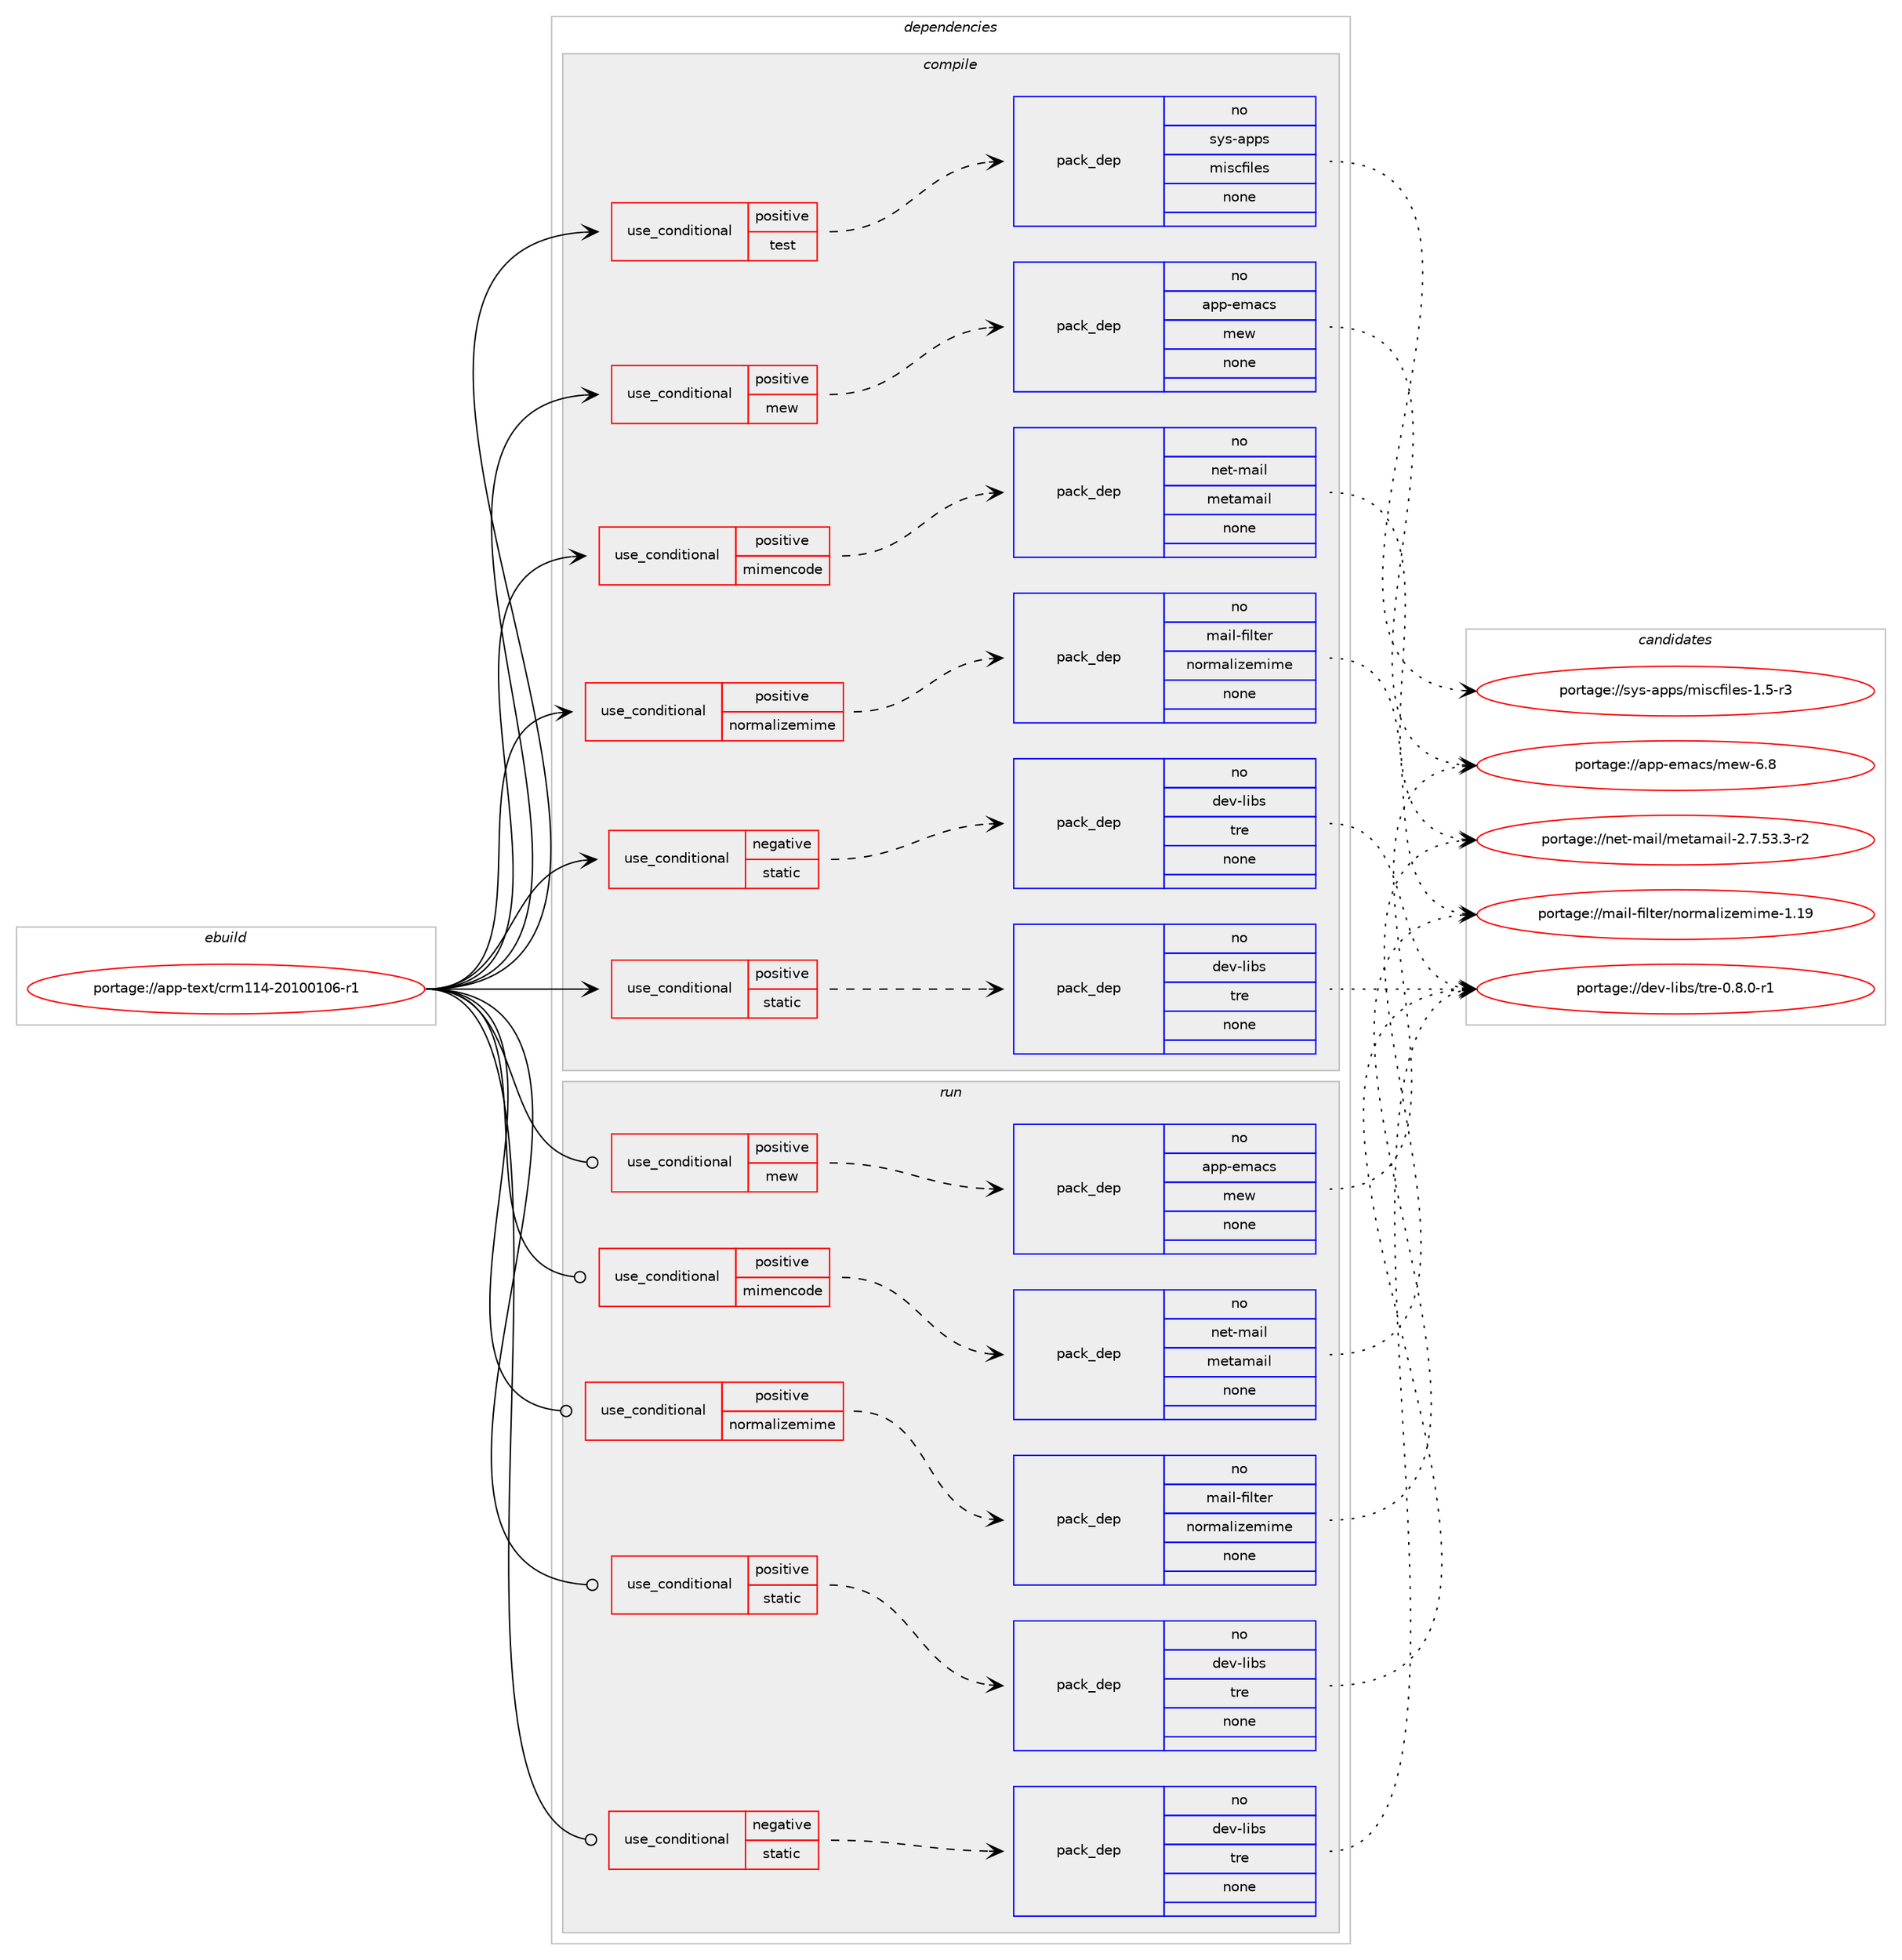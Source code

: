 digraph prolog {

# *************
# Graph options
# *************

newrank=true;
concentrate=true;
compound=true;
graph [rankdir=LR,fontname=Helvetica,fontsize=10,ranksep=1.5];#, ranksep=2.5, nodesep=0.2];
edge  [arrowhead=vee];
node  [fontname=Helvetica,fontsize=10];

# **********
# The ebuild
# **********

subgraph cluster_leftcol {
color=gray;
label=<<i>ebuild</i>>;
id [label="portage://app-text/crm114-20100106-r1", color=red, width=4, href="../app-text/crm114-20100106-r1.svg"];
}

# ****************
# The dependencies
# ****************

subgraph cluster_midcol {
color=gray;
label=<<i>dependencies</i>>;
subgraph cluster_compile {
fillcolor="#eeeeee";
style=filled;
label=<<i>compile</i>>;
subgraph cond140530 {
dependency598535 [label=<<TABLE BORDER="0" CELLBORDER="1" CELLSPACING="0" CELLPADDING="4"><TR><TD ROWSPAN="3" CELLPADDING="10">use_conditional</TD></TR><TR><TD>negative</TD></TR><TR><TD>static</TD></TR></TABLE>>, shape=none, color=red];
subgraph pack450020 {
dependency598536 [label=<<TABLE BORDER="0" CELLBORDER="1" CELLSPACING="0" CELLPADDING="4" WIDTH="220"><TR><TD ROWSPAN="6" CELLPADDING="30">pack_dep</TD></TR><TR><TD WIDTH="110">no</TD></TR><TR><TD>dev-libs</TD></TR><TR><TD>tre</TD></TR><TR><TD>none</TD></TR><TR><TD></TD></TR></TABLE>>, shape=none, color=blue];
}
dependency598535:e -> dependency598536:w [weight=20,style="dashed",arrowhead="vee"];
}
id:e -> dependency598535:w [weight=20,style="solid",arrowhead="vee"];
subgraph cond140531 {
dependency598537 [label=<<TABLE BORDER="0" CELLBORDER="1" CELLSPACING="0" CELLPADDING="4"><TR><TD ROWSPAN="3" CELLPADDING="10">use_conditional</TD></TR><TR><TD>positive</TD></TR><TR><TD>mew</TD></TR></TABLE>>, shape=none, color=red];
subgraph pack450021 {
dependency598538 [label=<<TABLE BORDER="0" CELLBORDER="1" CELLSPACING="0" CELLPADDING="4" WIDTH="220"><TR><TD ROWSPAN="6" CELLPADDING="30">pack_dep</TD></TR><TR><TD WIDTH="110">no</TD></TR><TR><TD>app-emacs</TD></TR><TR><TD>mew</TD></TR><TR><TD>none</TD></TR><TR><TD></TD></TR></TABLE>>, shape=none, color=blue];
}
dependency598537:e -> dependency598538:w [weight=20,style="dashed",arrowhead="vee"];
}
id:e -> dependency598537:w [weight=20,style="solid",arrowhead="vee"];
subgraph cond140532 {
dependency598539 [label=<<TABLE BORDER="0" CELLBORDER="1" CELLSPACING="0" CELLPADDING="4"><TR><TD ROWSPAN="3" CELLPADDING="10">use_conditional</TD></TR><TR><TD>positive</TD></TR><TR><TD>mimencode</TD></TR></TABLE>>, shape=none, color=red];
subgraph pack450022 {
dependency598540 [label=<<TABLE BORDER="0" CELLBORDER="1" CELLSPACING="0" CELLPADDING="4" WIDTH="220"><TR><TD ROWSPAN="6" CELLPADDING="30">pack_dep</TD></TR><TR><TD WIDTH="110">no</TD></TR><TR><TD>net-mail</TD></TR><TR><TD>metamail</TD></TR><TR><TD>none</TD></TR><TR><TD></TD></TR></TABLE>>, shape=none, color=blue];
}
dependency598539:e -> dependency598540:w [weight=20,style="dashed",arrowhead="vee"];
}
id:e -> dependency598539:w [weight=20,style="solid",arrowhead="vee"];
subgraph cond140533 {
dependency598541 [label=<<TABLE BORDER="0" CELLBORDER="1" CELLSPACING="0" CELLPADDING="4"><TR><TD ROWSPAN="3" CELLPADDING="10">use_conditional</TD></TR><TR><TD>positive</TD></TR><TR><TD>normalizemime</TD></TR></TABLE>>, shape=none, color=red];
subgraph pack450023 {
dependency598542 [label=<<TABLE BORDER="0" CELLBORDER="1" CELLSPACING="0" CELLPADDING="4" WIDTH="220"><TR><TD ROWSPAN="6" CELLPADDING="30">pack_dep</TD></TR><TR><TD WIDTH="110">no</TD></TR><TR><TD>mail-filter</TD></TR><TR><TD>normalizemime</TD></TR><TR><TD>none</TD></TR><TR><TD></TD></TR></TABLE>>, shape=none, color=blue];
}
dependency598541:e -> dependency598542:w [weight=20,style="dashed",arrowhead="vee"];
}
id:e -> dependency598541:w [weight=20,style="solid",arrowhead="vee"];
subgraph cond140534 {
dependency598543 [label=<<TABLE BORDER="0" CELLBORDER="1" CELLSPACING="0" CELLPADDING="4"><TR><TD ROWSPAN="3" CELLPADDING="10">use_conditional</TD></TR><TR><TD>positive</TD></TR><TR><TD>static</TD></TR></TABLE>>, shape=none, color=red];
subgraph pack450024 {
dependency598544 [label=<<TABLE BORDER="0" CELLBORDER="1" CELLSPACING="0" CELLPADDING="4" WIDTH="220"><TR><TD ROWSPAN="6" CELLPADDING="30">pack_dep</TD></TR><TR><TD WIDTH="110">no</TD></TR><TR><TD>dev-libs</TD></TR><TR><TD>tre</TD></TR><TR><TD>none</TD></TR><TR><TD></TD></TR></TABLE>>, shape=none, color=blue];
}
dependency598543:e -> dependency598544:w [weight=20,style="dashed",arrowhead="vee"];
}
id:e -> dependency598543:w [weight=20,style="solid",arrowhead="vee"];
subgraph cond140535 {
dependency598545 [label=<<TABLE BORDER="0" CELLBORDER="1" CELLSPACING="0" CELLPADDING="4"><TR><TD ROWSPAN="3" CELLPADDING="10">use_conditional</TD></TR><TR><TD>positive</TD></TR><TR><TD>test</TD></TR></TABLE>>, shape=none, color=red];
subgraph pack450025 {
dependency598546 [label=<<TABLE BORDER="0" CELLBORDER="1" CELLSPACING="0" CELLPADDING="4" WIDTH="220"><TR><TD ROWSPAN="6" CELLPADDING="30">pack_dep</TD></TR><TR><TD WIDTH="110">no</TD></TR><TR><TD>sys-apps</TD></TR><TR><TD>miscfiles</TD></TR><TR><TD>none</TD></TR><TR><TD></TD></TR></TABLE>>, shape=none, color=blue];
}
dependency598545:e -> dependency598546:w [weight=20,style="dashed",arrowhead="vee"];
}
id:e -> dependency598545:w [weight=20,style="solid",arrowhead="vee"];
}
subgraph cluster_compileandrun {
fillcolor="#eeeeee";
style=filled;
label=<<i>compile and run</i>>;
}
subgraph cluster_run {
fillcolor="#eeeeee";
style=filled;
label=<<i>run</i>>;
subgraph cond140536 {
dependency598547 [label=<<TABLE BORDER="0" CELLBORDER="1" CELLSPACING="0" CELLPADDING="4"><TR><TD ROWSPAN="3" CELLPADDING="10">use_conditional</TD></TR><TR><TD>negative</TD></TR><TR><TD>static</TD></TR></TABLE>>, shape=none, color=red];
subgraph pack450026 {
dependency598548 [label=<<TABLE BORDER="0" CELLBORDER="1" CELLSPACING="0" CELLPADDING="4" WIDTH="220"><TR><TD ROWSPAN="6" CELLPADDING="30">pack_dep</TD></TR><TR><TD WIDTH="110">no</TD></TR><TR><TD>dev-libs</TD></TR><TR><TD>tre</TD></TR><TR><TD>none</TD></TR><TR><TD></TD></TR></TABLE>>, shape=none, color=blue];
}
dependency598547:e -> dependency598548:w [weight=20,style="dashed",arrowhead="vee"];
}
id:e -> dependency598547:w [weight=20,style="solid",arrowhead="odot"];
subgraph cond140537 {
dependency598549 [label=<<TABLE BORDER="0" CELLBORDER="1" CELLSPACING="0" CELLPADDING="4"><TR><TD ROWSPAN="3" CELLPADDING="10">use_conditional</TD></TR><TR><TD>positive</TD></TR><TR><TD>mew</TD></TR></TABLE>>, shape=none, color=red];
subgraph pack450027 {
dependency598550 [label=<<TABLE BORDER="0" CELLBORDER="1" CELLSPACING="0" CELLPADDING="4" WIDTH="220"><TR><TD ROWSPAN="6" CELLPADDING="30">pack_dep</TD></TR><TR><TD WIDTH="110">no</TD></TR><TR><TD>app-emacs</TD></TR><TR><TD>mew</TD></TR><TR><TD>none</TD></TR><TR><TD></TD></TR></TABLE>>, shape=none, color=blue];
}
dependency598549:e -> dependency598550:w [weight=20,style="dashed",arrowhead="vee"];
}
id:e -> dependency598549:w [weight=20,style="solid",arrowhead="odot"];
subgraph cond140538 {
dependency598551 [label=<<TABLE BORDER="0" CELLBORDER="1" CELLSPACING="0" CELLPADDING="4"><TR><TD ROWSPAN="3" CELLPADDING="10">use_conditional</TD></TR><TR><TD>positive</TD></TR><TR><TD>mimencode</TD></TR></TABLE>>, shape=none, color=red];
subgraph pack450028 {
dependency598552 [label=<<TABLE BORDER="0" CELLBORDER="1" CELLSPACING="0" CELLPADDING="4" WIDTH="220"><TR><TD ROWSPAN="6" CELLPADDING="30">pack_dep</TD></TR><TR><TD WIDTH="110">no</TD></TR><TR><TD>net-mail</TD></TR><TR><TD>metamail</TD></TR><TR><TD>none</TD></TR><TR><TD></TD></TR></TABLE>>, shape=none, color=blue];
}
dependency598551:e -> dependency598552:w [weight=20,style="dashed",arrowhead="vee"];
}
id:e -> dependency598551:w [weight=20,style="solid",arrowhead="odot"];
subgraph cond140539 {
dependency598553 [label=<<TABLE BORDER="0" CELLBORDER="1" CELLSPACING="0" CELLPADDING="4"><TR><TD ROWSPAN="3" CELLPADDING="10">use_conditional</TD></TR><TR><TD>positive</TD></TR><TR><TD>normalizemime</TD></TR></TABLE>>, shape=none, color=red];
subgraph pack450029 {
dependency598554 [label=<<TABLE BORDER="0" CELLBORDER="1" CELLSPACING="0" CELLPADDING="4" WIDTH="220"><TR><TD ROWSPAN="6" CELLPADDING="30">pack_dep</TD></TR><TR><TD WIDTH="110">no</TD></TR><TR><TD>mail-filter</TD></TR><TR><TD>normalizemime</TD></TR><TR><TD>none</TD></TR><TR><TD></TD></TR></TABLE>>, shape=none, color=blue];
}
dependency598553:e -> dependency598554:w [weight=20,style="dashed",arrowhead="vee"];
}
id:e -> dependency598553:w [weight=20,style="solid",arrowhead="odot"];
subgraph cond140540 {
dependency598555 [label=<<TABLE BORDER="0" CELLBORDER="1" CELLSPACING="0" CELLPADDING="4"><TR><TD ROWSPAN="3" CELLPADDING="10">use_conditional</TD></TR><TR><TD>positive</TD></TR><TR><TD>static</TD></TR></TABLE>>, shape=none, color=red];
subgraph pack450030 {
dependency598556 [label=<<TABLE BORDER="0" CELLBORDER="1" CELLSPACING="0" CELLPADDING="4" WIDTH="220"><TR><TD ROWSPAN="6" CELLPADDING="30">pack_dep</TD></TR><TR><TD WIDTH="110">no</TD></TR><TR><TD>dev-libs</TD></TR><TR><TD>tre</TD></TR><TR><TD>none</TD></TR><TR><TD></TD></TR></TABLE>>, shape=none, color=blue];
}
dependency598555:e -> dependency598556:w [weight=20,style="dashed",arrowhead="vee"];
}
id:e -> dependency598555:w [weight=20,style="solid",arrowhead="odot"];
}
}

# **************
# The candidates
# **************

subgraph cluster_choices {
rank=same;
color=gray;
label=<<i>candidates</i>>;

subgraph choice450020 {
color=black;
nodesep=1;
choice1001011184510810598115471161141014548465646484511449 [label="portage://dev-libs/tre-0.8.0-r1", color=red, width=4,href="../dev-libs/tre-0.8.0-r1.svg"];
dependency598536:e -> choice1001011184510810598115471161141014548465646484511449:w [style=dotted,weight="100"];
}
subgraph choice450021 {
color=black;
nodesep=1;
choice971121124510110997991154710910111945544656 [label="portage://app-emacs/mew-6.8", color=red, width=4,href="../app-emacs/mew-6.8.svg"];
dependency598538:e -> choice971121124510110997991154710910111945544656:w [style=dotted,weight="100"];
}
subgraph choice450022 {
color=black;
nodesep=1;
choice11010111645109971051084710910111697109971051084550465546535146514511450 [label="portage://net-mail/metamail-2.7.53.3-r2", color=red, width=4,href="../net-mail/metamail-2.7.53.3-r2.svg"];
dependency598540:e -> choice11010111645109971051084710910111697109971051084550465546535146514511450:w [style=dotted,weight="100"];
}
subgraph choice450023 {
color=black;
nodesep=1;
choice109971051084510210510811610111447110111114109971081051221011091051091014549464957 [label="portage://mail-filter/normalizemime-1.19", color=red, width=4,href="../mail-filter/normalizemime-1.19.svg"];
dependency598542:e -> choice109971051084510210510811610111447110111114109971081051221011091051091014549464957:w [style=dotted,weight="100"];
}
subgraph choice450024 {
color=black;
nodesep=1;
choice1001011184510810598115471161141014548465646484511449 [label="portage://dev-libs/tre-0.8.0-r1", color=red, width=4,href="../dev-libs/tre-0.8.0-r1.svg"];
dependency598544:e -> choice1001011184510810598115471161141014548465646484511449:w [style=dotted,weight="100"];
}
subgraph choice450025 {
color=black;
nodesep=1;
choice11512111545971121121154710910511599102105108101115454946534511451 [label="portage://sys-apps/miscfiles-1.5-r3", color=red, width=4,href="../sys-apps/miscfiles-1.5-r3.svg"];
dependency598546:e -> choice11512111545971121121154710910511599102105108101115454946534511451:w [style=dotted,weight="100"];
}
subgraph choice450026 {
color=black;
nodesep=1;
choice1001011184510810598115471161141014548465646484511449 [label="portage://dev-libs/tre-0.8.0-r1", color=red, width=4,href="../dev-libs/tre-0.8.0-r1.svg"];
dependency598548:e -> choice1001011184510810598115471161141014548465646484511449:w [style=dotted,weight="100"];
}
subgraph choice450027 {
color=black;
nodesep=1;
choice971121124510110997991154710910111945544656 [label="portage://app-emacs/mew-6.8", color=red, width=4,href="../app-emacs/mew-6.8.svg"];
dependency598550:e -> choice971121124510110997991154710910111945544656:w [style=dotted,weight="100"];
}
subgraph choice450028 {
color=black;
nodesep=1;
choice11010111645109971051084710910111697109971051084550465546535146514511450 [label="portage://net-mail/metamail-2.7.53.3-r2", color=red, width=4,href="../net-mail/metamail-2.7.53.3-r2.svg"];
dependency598552:e -> choice11010111645109971051084710910111697109971051084550465546535146514511450:w [style=dotted,weight="100"];
}
subgraph choice450029 {
color=black;
nodesep=1;
choice109971051084510210510811610111447110111114109971081051221011091051091014549464957 [label="portage://mail-filter/normalizemime-1.19", color=red, width=4,href="../mail-filter/normalizemime-1.19.svg"];
dependency598554:e -> choice109971051084510210510811610111447110111114109971081051221011091051091014549464957:w [style=dotted,weight="100"];
}
subgraph choice450030 {
color=black;
nodesep=1;
choice1001011184510810598115471161141014548465646484511449 [label="portage://dev-libs/tre-0.8.0-r1", color=red, width=4,href="../dev-libs/tre-0.8.0-r1.svg"];
dependency598556:e -> choice1001011184510810598115471161141014548465646484511449:w [style=dotted,weight="100"];
}
}

}
